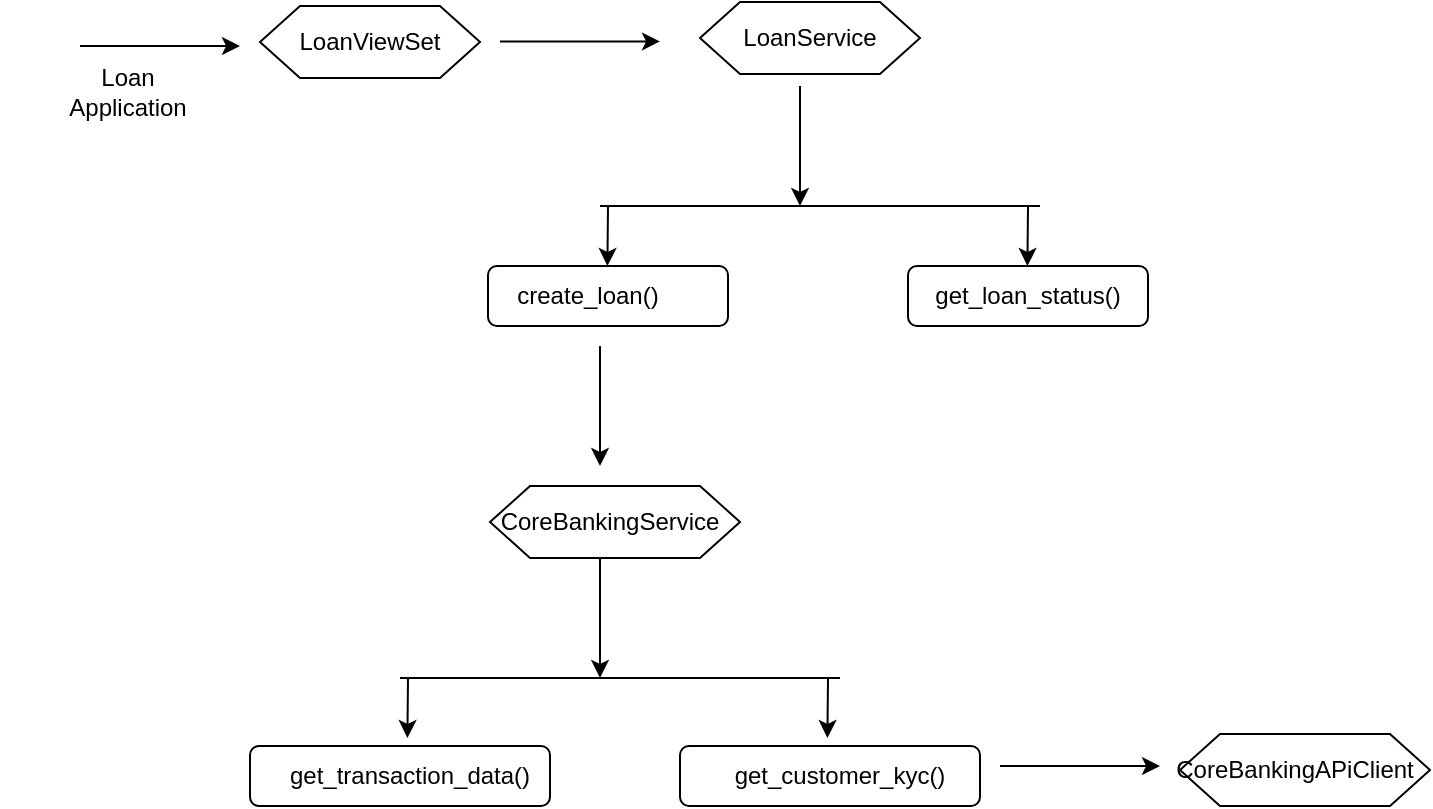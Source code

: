 <mxfile version="26.2.2">
  <diagram name="Page-1" id="95_nS4TSF3_o0MgOOQod">
    <mxGraphModel dx="929" dy="482" grid="1" gridSize="10" guides="1" tooltips="1" connect="1" arrows="1" fold="1" page="1" pageScale="1" pageWidth="850" pageHeight="1100" math="0" shadow="0">
      <root>
        <mxCell id="0" />
        <mxCell id="1" parent="0" />
        <mxCell id="DTqBahb_lZhfUfRhCVdE-1" value="" style="shape=image;verticalLabelPosition=bottom;labelBackgroundColor=default;verticalAlign=top;aspect=fixed;imageAspect=0;image=https://www.iconpacks.net/icons/2/free-mobile-phone-icon-2636-thumb.png;" vertex="1" parent="1">
          <mxGeometry x="60" y="120" width="32" height="32" as="geometry" />
        </mxCell>
        <mxCell id="DTqBahb_lZhfUfRhCVdE-3" value="Loan Application" style="text;html=1;align=center;verticalAlign=middle;whiteSpace=wrap;rounded=0;" vertex="1" parent="1">
          <mxGeometry x="92" y="152" width="64" height="22" as="geometry" />
        </mxCell>
        <mxCell id="DTqBahb_lZhfUfRhCVdE-5" value="" style="shape=hexagon;perimeter=hexagonPerimeter2;whiteSpace=wrap;html=1;fixedSize=1;" vertex="1" parent="1">
          <mxGeometry x="190" y="120" width="110" height="36" as="geometry" />
        </mxCell>
        <mxCell id="DTqBahb_lZhfUfRhCVdE-6" value="LoanViewSet" style="text;html=1;align=center;verticalAlign=middle;whiteSpace=wrap;rounded=0;" vertex="1" parent="1">
          <mxGeometry x="210" y="123" width="70" height="30" as="geometry" />
        </mxCell>
        <mxCell id="DTqBahb_lZhfUfRhCVdE-7" value="" style="shape=hexagon;perimeter=hexagonPerimeter2;whiteSpace=wrap;html=1;fixedSize=1;" vertex="1" parent="1">
          <mxGeometry x="410" y="118" width="110" height="36" as="geometry" />
        </mxCell>
        <mxCell id="DTqBahb_lZhfUfRhCVdE-8" value="LoanService" style="text;html=1;align=center;verticalAlign=middle;whiteSpace=wrap;rounded=0;" vertex="1" parent="1">
          <mxGeometry x="430" y="121" width="70" height="30" as="geometry" />
        </mxCell>
        <mxCell id="DTqBahb_lZhfUfRhCVdE-10" value="" style="endArrow=classic;html=1;rounded=0;" edge="1" parent="1">
          <mxGeometry width="50" height="50" relative="1" as="geometry">
            <mxPoint x="100" y="140" as="sourcePoint" />
            <mxPoint x="180" y="140" as="targetPoint" />
          </mxGeometry>
        </mxCell>
        <mxCell id="DTqBahb_lZhfUfRhCVdE-11" value="" style="endArrow=classic;html=1;rounded=0;" edge="1" parent="1">
          <mxGeometry width="50" height="50" relative="1" as="geometry">
            <mxPoint x="310" y="137.71" as="sourcePoint" />
            <mxPoint x="390" y="137.71" as="targetPoint" />
          </mxGeometry>
        </mxCell>
        <mxCell id="DTqBahb_lZhfUfRhCVdE-12" value="" style="endArrow=classic;html=1;rounded=0;" edge="1" parent="1">
          <mxGeometry width="50" height="50" relative="1" as="geometry">
            <mxPoint x="460" y="160" as="sourcePoint" />
            <mxPoint x="460" y="220" as="targetPoint" />
          </mxGeometry>
        </mxCell>
        <mxCell id="DTqBahb_lZhfUfRhCVdE-13" value="" style="rounded=1;whiteSpace=wrap;html=1;" vertex="1" parent="1">
          <mxGeometry x="304" y="250" width="120" height="30" as="geometry" />
        </mxCell>
        <mxCell id="DTqBahb_lZhfUfRhCVdE-15" value="create_loan()" style="text;html=1;align=center;verticalAlign=middle;whiteSpace=wrap;rounded=0;" vertex="1" parent="1">
          <mxGeometry x="324" y="250" width="60" height="30" as="geometry" />
        </mxCell>
        <mxCell id="DTqBahb_lZhfUfRhCVdE-16" value="" style="rounded=1;whiteSpace=wrap;html=1;" vertex="1" parent="1">
          <mxGeometry x="514" y="250" width="120" height="30" as="geometry" />
        </mxCell>
        <mxCell id="DTqBahb_lZhfUfRhCVdE-17" value="get_loan_status()" style="text;html=1;align=center;verticalAlign=middle;whiteSpace=wrap;rounded=0;" vertex="1" parent="1">
          <mxGeometry x="529" y="250" width="90" height="30" as="geometry" />
        </mxCell>
        <mxCell id="DTqBahb_lZhfUfRhCVdE-19" value="" style="shape=hexagon;perimeter=hexagonPerimeter2;whiteSpace=wrap;html=1;fixedSize=1;" vertex="1" parent="1">
          <mxGeometry x="305" y="360" width="125" height="36" as="geometry" />
        </mxCell>
        <mxCell id="DTqBahb_lZhfUfRhCVdE-20" value="CoreBankingService" style="text;html=1;align=center;verticalAlign=middle;whiteSpace=wrap;rounded=0;" vertex="1" parent="1">
          <mxGeometry x="330" y="363" width="70" height="30" as="geometry" />
        </mxCell>
        <mxCell id="DTqBahb_lZhfUfRhCVdE-21" value="" style="endArrow=classic;html=1;rounded=0;" edge="1" parent="1">
          <mxGeometry width="50" height="50" relative="1" as="geometry">
            <mxPoint x="360" y="290" as="sourcePoint" />
            <mxPoint x="360" y="350" as="targetPoint" />
          </mxGeometry>
        </mxCell>
        <mxCell id="DTqBahb_lZhfUfRhCVdE-22" value="" style="rounded=1;whiteSpace=wrap;html=1;" vertex="1" parent="1">
          <mxGeometry x="185" y="490" width="150" height="30" as="geometry" />
        </mxCell>
        <mxCell id="DTqBahb_lZhfUfRhCVdE-23" value="get_transaction_data()" style="text;html=1;align=center;verticalAlign=middle;whiteSpace=wrap;rounded=0;" vertex="1" parent="1">
          <mxGeometry x="235" y="490" width="60" height="30" as="geometry" />
        </mxCell>
        <mxCell id="DTqBahb_lZhfUfRhCVdE-24" value="" style="rounded=1;whiteSpace=wrap;html=1;" vertex="1" parent="1">
          <mxGeometry x="400" y="490" width="150" height="30" as="geometry" />
        </mxCell>
        <mxCell id="DTqBahb_lZhfUfRhCVdE-25" value="get_customer_kyc()" style="text;html=1;align=center;verticalAlign=middle;whiteSpace=wrap;rounded=0;" vertex="1" parent="1">
          <mxGeometry x="450" y="490" width="60" height="30" as="geometry" />
        </mxCell>
        <mxCell id="DTqBahb_lZhfUfRhCVdE-26" value="" style="endArrow=classic;html=1;rounded=0;" edge="1" parent="1">
          <mxGeometry width="50" height="50" relative="1" as="geometry">
            <mxPoint x="364" y="220" as="sourcePoint" />
            <mxPoint x="363.71" y="250" as="targetPoint" />
          </mxGeometry>
        </mxCell>
        <mxCell id="DTqBahb_lZhfUfRhCVdE-27" value="" style="endArrow=classic;html=1;rounded=0;" edge="1" parent="1">
          <mxGeometry width="50" height="50" relative="1" as="geometry">
            <mxPoint x="574" y="220" as="sourcePoint" />
            <mxPoint x="573.71" y="250" as="targetPoint" />
          </mxGeometry>
        </mxCell>
        <mxCell id="DTqBahb_lZhfUfRhCVdE-28" value="" style="endArrow=none;html=1;rounded=0;" edge="1" parent="1">
          <mxGeometry width="50" height="50" relative="1" as="geometry">
            <mxPoint x="360" y="220" as="sourcePoint" />
            <mxPoint x="580" y="220" as="targetPoint" />
          </mxGeometry>
        </mxCell>
        <mxCell id="DTqBahb_lZhfUfRhCVdE-29" value="" style="endArrow=classic;html=1;rounded=0;" edge="1" parent="1">
          <mxGeometry width="50" height="50" relative="1" as="geometry">
            <mxPoint x="360" y="396" as="sourcePoint" />
            <mxPoint x="360" y="456" as="targetPoint" />
          </mxGeometry>
        </mxCell>
        <mxCell id="DTqBahb_lZhfUfRhCVdE-30" value="" style="endArrow=classic;html=1;rounded=0;" edge="1" parent="1">
          <mxGeometry width="50" height="50" relative="1" as="geometry">
            <mxPoint x="264" y="456" as="sourcePoint" />
            <mxPoint x="263.71" y="486" as="targetPoint" />
          </mxGeometry>
        </mxCell>
        <mxCell id="DTqBahb_lZhfUfRhCVdE-31" value="" style="endArrow=classic;html=1;rounded=0;" edge="1" parent="1">
          <mxGeometry width="50" height="50" relative="1" as="geometry">
            <mxPoint x="474" y="456" as="sourcePoint" />
            <mxPoint x="473.71" y="486" as="targetPoint" />
          </mxGeometry>
        </mxCell>
        <mxCell id="DTqBahb_lZhfUfRhCVdE-32" value="" style="endArrow=none;html=1;rounded=0;" edge="1" parent="1">
          <mxGeometry width="50" height="50" relative="1" as="geometry">
            <mxPoint x="260" y="456" as="sourcePoint" />
            <mxPoint x="480" y="456" as="targetPoint" />
          </mxGeometry>
        </mxCell>
        <mxCell id="DTqBahb_lZhfUfRhCVdE-33" value="" style="shape=hexagon;perimeter=hexagonPerimeter2;whiteSpace=wrap;html=1;fixedSize=1;" vertex="1" parent="1">
          <mxGeometry x="650" y="484" width="125" height="36" as="geometry" />
        </mxCell>
        <mxCell id="DTqBahb_lZhfUfRhCVdE-34" value="CoreBankingAPiClient" style="text;html=1;align=center;verticalAlign=middle;whiteSpace=wrap;rounded=0;" vertex="1" parent="1">
          <mxGeometry x="680" y="488.5" width="55" height="27" as="geometry" />
        </mxCell>
        <mxCell id="DTqBahb_lZhfUfRhCVdE-35" value="" style="endArrow=classic;html=1;rounded=0;" edge="1" parent="1">
          <mxGeometry width="50" height="50" relative="1" as="geometry">
            <mxPoint x="560" y="500" as="sourcePoint" />
            <mxPoint x="640" y="500" as="targetPoint" />
          </mxGeometry>
        </mxCell>
      </root>
    </mxGraphModel>
  </diagram>
</mxfile>
